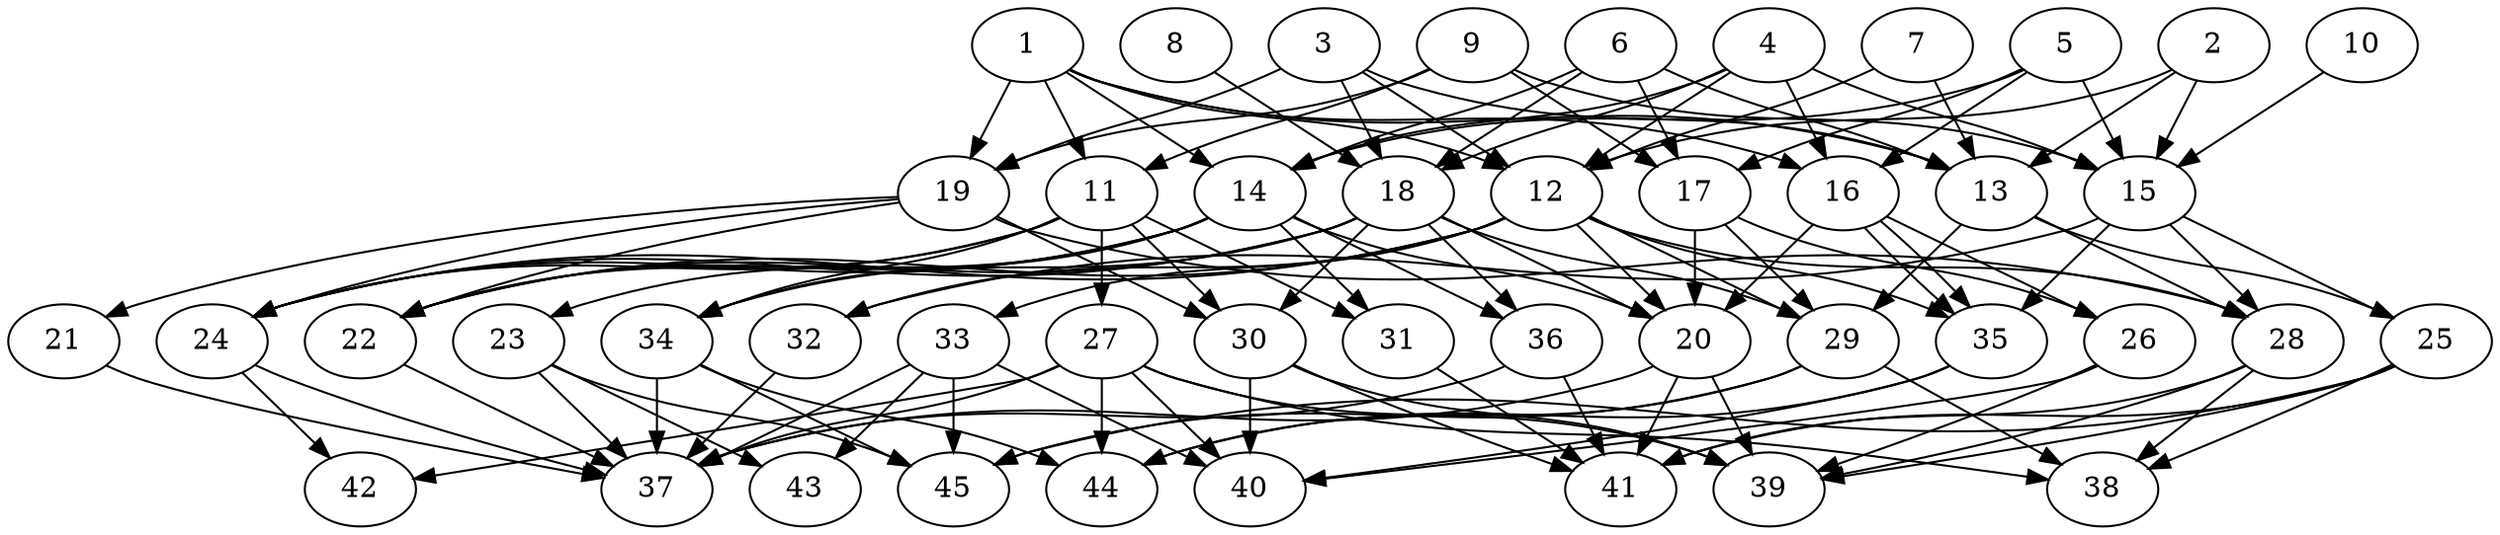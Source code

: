 // DAG automatically generated by daggen at Thu Oct  3 14:07:25 2019
// ./daggen --dot -n 45 --ccr 0.5 --fat 0.7 --regular 0.5 --density 0.6 --mindata 5242880 --maxdata 52428800 
digraph G {
  1 [size="34762752", alpha="0.05", expect_size="17381376"] 
  1 -> 11 [size ="17381376"]
  1 -> 12 [size ="17381376"]
  1 -> 13 [size ="17381376"]
  1 -> 14 [size ="17381376"]
  1 -> 16 [size ="17381376"]
  1 -> 19 [size ="17381376"]
  2 [size="46465024", alpha="0.14", expect_size="23232512"] 
  2 -> 12 [size ="23232512"]
  2 -> 13 [size ="23232512"]
  2 -> 15 [size ="23232512"]
  3 [size="71858176", alpha="0.18", expect_size="35929088"] 
  3 -> 12 [size ="35929088"]
  3 -> 13 [size ="35929088"]
  3 -> 18 [size ="35929088"]
  3 -> 19 [size ="35929088"]
  4 [size="48941056", alpha="0.19", expect_size="24470528"] 
  4 -> 12 [size ="24470528"]
  4 -> 14 [size ="24470528"]
  4 -> 15 [size ="24470528"]
  4 -> 16 [size ="24470528"]
  4 -> 18 [size ="24470528"]
  5 [size="31027200", alpha="0.02", expect_size="15513600"] 
  5 -> 14 [size ="15513600"]
  5 -> 15 [size ="15513600"]
  5 -> 16 [size ="15513600"]
  5 -> 17 [size ="15513600"]
  6 [size="33882112", alpha="0.00", expect_size="16941056"] 
  6 -> 13 [size ="16941056"]
  6 -> 14 [size ="16941056"]
  6 -> 17 [size ="16941056"]
  6 -> 18 [size ="16941056"]
  7 [size="91631616", alpha="0.15", expect_size="45815808"] 
  7 -> 12 [size ="45815808"]
  7 -> 13 [size ="45815808"]
  8 [size="63791104", alpha="0.07", expect_size="31895552"] 
  8 -> 18 [size ="31895552"]
  9 [size="57769984", alpha="0.02", expect_size="28884992"] 
  9 -> 11 [size ="28884992"]
  9 -> 15 [size ="28884992"]
  9 -> 17 [size ="28884992"]
  9 -> 19 [size ="28884992"]
  10 [size="81858560", alpha="0.16", expect_size="40929280"] 
  10 -> 15 [size ="40929280"]
  11 [size="26120192", alpha="0.09", expect_size="13060096"] 
  11 -> 22 [size ="13060096"]
  11 -> 24 [size ="13060096"]
  11 -> 27 [size ="13060096"]
  11 -> 30 [size ="13060096"]
  11 -> 31 [size ="13060096"]
  11 -> 34 [size ="13060096"]
  12 [size="48029696", alpha="0.05", expect_size="24014848"] 
  12 -> 20 [size ="24014848"]
  12 -> 22 [size ="24014848"]
  12 -> 24 [size ="24014848"]
  12 -> 28 [size ="24014848"]
  12 -> 29 [size ="24014848"]
  12 -> 32 [size ="24014848"]
  12 -> 33 [size ="24014848"]
  12 -> 35 [size ="24014848"]
  13 [size="19945472", alpha="0.11", expect_size="9972736"] 
  13 -> 25 [size ="9972736"]
  13 -> 28 [size ="9972736"]
  13 -> 29 [size ="9972736"]
  14 [size="103911424", alpha="0.20", expect_size="51955712"] 
  14 -> 20 [size ="51955712"]
  14 -> 22 [size ="51955712"]
  14 -> 23 [size ="51955712"]
  14 -> 24 [size ="51955712"]
  14 -> 31 [size ="51955712"]
  14 -> 34 [size ="51955712"]
  14 -> 36 [size ="51955712"]
  15 [size="100526080", alpha="0.07", expect_size="50263040"] 
  15 -> 25 [size ="50263040"]
  15 -> 28 [size ="50263040"]
  15 -> 32 [size ="50263040"]
  15 -> 35 [size ="50263040"]
  16 [size="13953024", alpha="0.15", expect_size="6976512"] 
  16 -> 20 [size ="6976512"]
  16 -> 26 [size ="6976512"]
  16 -> 35 [size ="6976512"]
  16 -> 35 [size ="6976512"]
  17 [size="15028224", alpha="0.15", expect_size="7514112"] 
  17 -> 20 [size ="7514112"]
  17 -> 26 [size ="7514112"]
  17 -> 29 [size ="7514112"]
  18 [size="85481472", alpha="0.15", expect_size="42740736"] 
  18 -> 20 [size ="42740736"]
  18 -> 22 [size ="42740736"]
  18 -> 24 [size ="42740736"]
  18 -> 29 [size ="42740736"]
  18 -> 30 [size ="42740736"]
  18 -> 34 [size ="42740736"]
  18 -> 36 [size ="42740736"]
  19 [size="25272320", alpha="0.14", expect_size="12636160"] 
  19 -> 21 [size ="12636160"]
  19 -> 22 [size ="12636160"]
  19 -> 24 [size ="12636160"]
  19 -> 28 [size ="12636160"]
  19 -> 30 [size ="12636160"]
  20 [size="33040384", alpha="0.17", expect_size="16520192"] 
  20 -> 37 [size ="16520192"]
  20 -> 39 [size ="16520192"]
  20 -> 41 [size ="16520192"]
  21 [size="14612480", alpha="0.05", expect_size="7306240"] 
  21 -> 37 [size ="7306240"]
  22 [size="56465408", alpha="0.00", expect_size="28232704"] 
  22 -> 37 [size ="28232704"]
  23 [size="77948928", alpha="0.09", expect_size="38974464"] 
  23 -> 37 [size ="38974464"]
  23 -> 43 [size ="38974464"]
  23 -> 45 [size ="38974464"]
  24 [size="35878912", alpha="0.06", expect_size="17939456"] 
  24 -> 37 [size ="17939456"]
  24 -> 42 [size ="17939456"]
  25 [size="35340288", alpha="0.07", expect_size="17670144"] 
  25 -> 38 [size ="17670144"]
  25 -> 39 [size ="17670144"]
  25 -> 41 [size ="17670144"]
  25 -> 45 [size ="17670144"]
  26 [size="70281216", alpha="0.13", expect_size="35140608"] 
  26 -> 39 [size ="35140608"]
  26 -> 40 [size ="35140608"]
  27 [size="45017088", alpha="0.16", expect_size="22508544"] 
  27 -> 37 [size ="22508544"]
  27 -> 38 [size ="22508544"]
  27 -> 39 [size ="22508544"]
  27 -> 40 [size ="22508544"]
  27 -> 42 [size ="22508544"]
  27 -> 44 [size ="22508544"]
  28 [size="20385792", alpha="0.11", expect_size="10192896"] 
  28 -> 38 [size ="10192896"]
  28 -> 39 [size ="10192896"]
  28 -> 41 [size ="10192896"]
  29 [size="91916288", alpha="0.16", expect_size="45958144"] 
  29 -> 38 [size ="45958144"]
  29 -> 44 [size ="45958144"]
  29 -> 45 [size ="45958144"]
  30 [size="63479808", alpha="0.15", expect_size="31739904"] 
  30 -> 39 [size ="31739904"]
  30 -> 40 [size ="31739904"]
  30 -> 41 [size ="31739904"]
  31 [size="48482304", alpha="0.18", expect_size="24241152"] 
  31 -> 41 [size ="24241152"]
  32 [size="71202816", alpha="0.09", expect_size="35601408"] 
  32 -> 37 [size ="35601408"]
  33 [size="73246720", alpha="0.02", expect_size="36623360"] 
  33 -> 37 [size ="36623360"]
  33 -> 40 [size ="36623360"]
  33 -> 43 [size ="36623360"]
  33 -> 45 [size ="36623360"]
  34 [size="21618688", alpha="0.15", expect_size="10809344"] 
  34 -> 37 [size ="10809344"]
  34 -> 44 [size ="10809344"]
  34 -> 45 [size ="10809344"]
  35 [size="49145856", alpha="0.07", expect_size="24572928"] 
  35 -> 40 [size ="24572928"]
  35 -> 44 [size ="24572928"]
  36 [size="81997824", alpha="0.20", expect_size="40998912"] 
  36 -> 37 [size ="40998912"]
  36 -> 41 [size ="40998912"]
  37 [size="49201152", alpha="0.13", expect_size="24600576"] 
  38 [size="31901696", alpha="0.03", expect_size="15950848"] 
  39 [size="83404800", alpha="0.15", expect_size="41702400"] 
  40 [size="62255104", alpha="0.13", expect_size="31127552"] 
  41 [size="39823360", alpha="0.11", expect_size="19911680"] 
  42 [size="31748096", alpha="0.19", expect_size="15874048"] 
  43 [size="75569152", alpha="0.01", expect_size="37784576"] 
  44 [size="86380544", alpha="0.09", expect_size="43190272"] 
  45 [size="63234048", alpha="0.02", expect_size="31617024"] 
}
